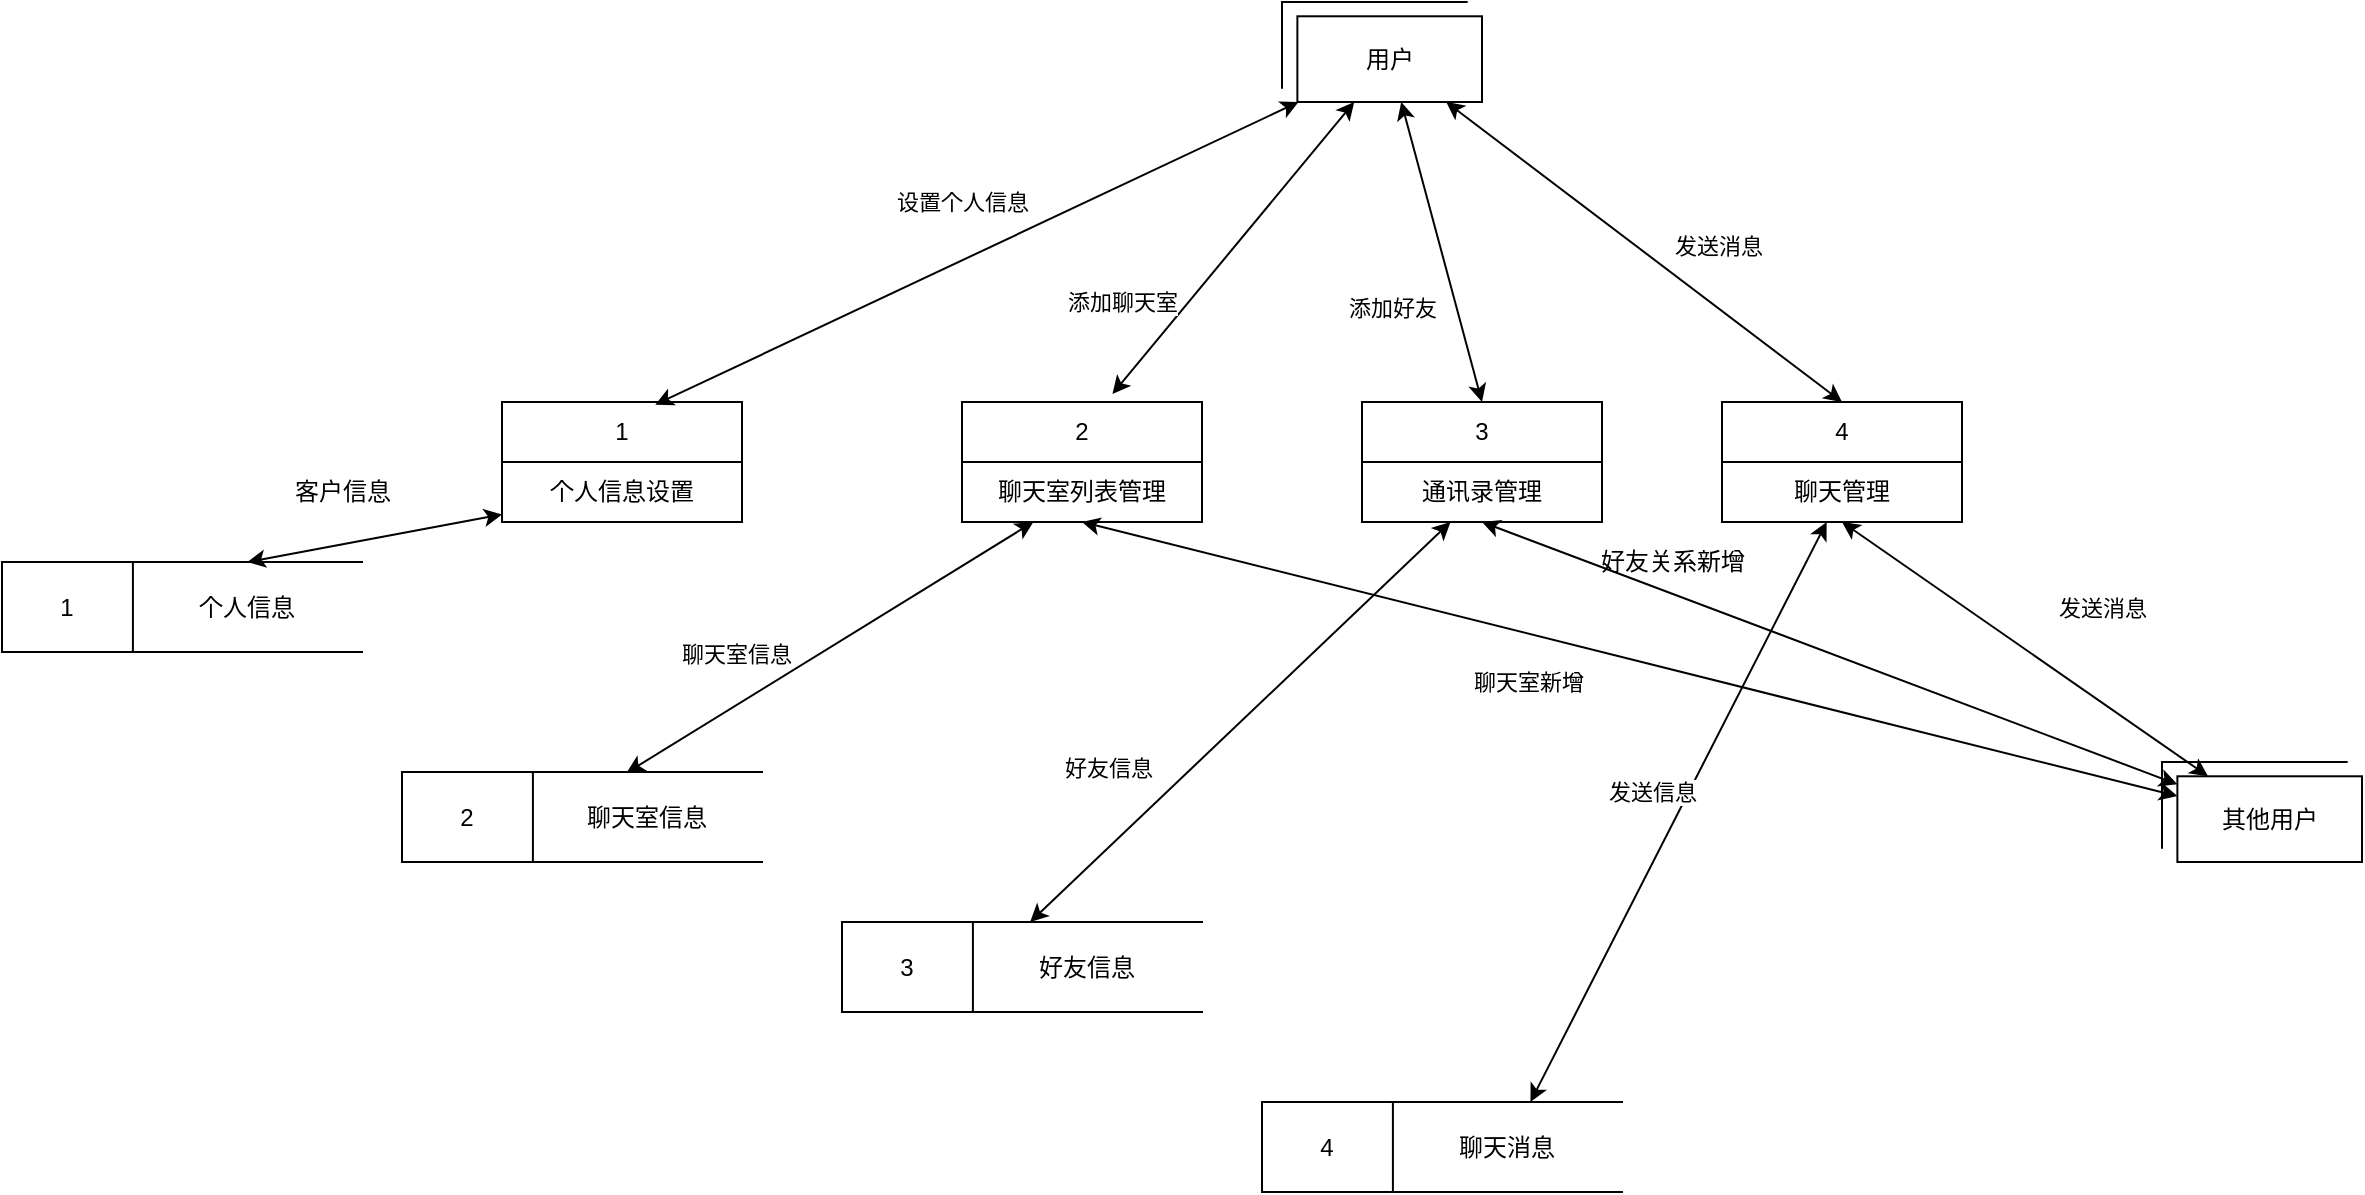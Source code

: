 <mxfile>
    <diagram id="wGf1ILY90YyGVLBexA6e" name="第 1 页">
        <mxGraphModel dx="2443" dy="974" grid="1" gridSize="10" guides="1" tooltips="1" connect="1" arrows="1" fold="1" page="1" pageScale="1" pageWidth="827" pageHeight="1169" math="0" shadow="0">
            <root>
                <mxCell id="0"/>
                <mxCell id="1" parent="0"/>
                <mxCell id="244" value="" style="group" vertex="1" connectable="0" parent="1">
                    <mxGeometry x="470" y="330" width="100" height="50" as="geometry"/>
                </mxCell>
                <mxCell id="245" value="" style="shape=partialRectangle;whiteSpace=wrap;html=1;bottom=0;right=0;fillColor=none;" vertex="1" parent="244">
                    <mxGeometry width="92.308" height="42.857" as="geometry"/>
                </mxCell>
                <mxCell id="246" value="用户" style="whiteSpace=wrap;html=1;" vertex="1" parent="244">
                    <mxGeometry x="7.692" y="7.143" width="92.308" height="42.857" as="geometry"/>
                </mxCell>
                <mxCell id="254" value="" style="group" vertex="1" connectable="0" parent="1">
                    <mxGeometry x="310" y="530" width="120" height="60" as="geometry"/>
                </mxCell>
                <mxCell id="255" value="2" style="whiteSpace=wrap;html=1;" vertex="1" parent="254">
                    <mxGeometry width="120.0" height="30" as="geometry"/>
                </mxCell>
                <mxCell id="256" value="聊天室列表管理" style="whiteSpace=wrap;html=1;" vertex="1" parent="254">
                    <mxGeometry y="30" width="120.0" height="30" as="geometry"/>
                </mxCell>
                <mxCell id="270" value="" style="group" vertex="1" connectable="0" parent="1">
                    <mxGeometry x="510" y="530" width="120" height="60" as="geometry"/>
                </mxCell>
                <mxCell id="271" value="3" style="whiteSpace=wrap;html=1;" vertex="1" parent="270">
                    <mxGeometry width="120.0" height="30" as="geometry"/>
                </mxCell>
                <mxCell id="272" value="通讯录管理" style="whiteSpace=wrap;html=1;" vertex="1" parent="270">
                    <mxGeometry y="30" width="120.0" height="30" as="geometry"/>
                </mxCell>
                <mxCell id="273" value="" style="group" vertex="1" connectable="0" parent="1">
                    <mxGeometry x="80" y="530" width="120" height="60" as="geometry"/>
                </mxCell>
                <mxCell id="274" value="1" style="whiteSpace=wrap;html=1;" vertex="1" parent="273">
                    <mxGeometry width="120.0" height="30" as="geometry"/>
                </mxCell>
                <mxCell id="275" value="&lt;span&gt;个人信息设置&lt;/span&gt;" style="whiteSpace=wrap;html=1;" vertex="1" parent="273">
                    <mxGeometry y="30" width="120.0" height="30" as="geometry"/>
                </mxCell>
                <mxCell id="276" value="" style="group" vertex="1" connectable="0" parent="1">
                    <mxGeometry x="690" y="530" width="120" height="60" as="geometry"/>
                </mxCell>
                <mxCell id="277" value="4" style="whiteSpace=wrap;html=1;" vertex="1" parent="276">
                    <mxGeometry width="120.0" height="30" as="geometry"/>
                </mxCell>
                <mxCell id="278" value="聊天管理" style="whiteSpace=wrap;html=1;" vertex="1" parent="276">
                    <mxGeometry y="30" width="120.0" height="30" as="geometry"/>
                </mxCell>
                <mxCell id="295" value="" style="group" vertex="1" connectable="0" parent="1">
                    <mxGeometry x="910" y="710" width="100" height="50" as="geometry"/>
                </mxCell>
                <mxCell id="296" value="" style="shape=partialRectangle;whiteSpace=wrap;html=1;bottom=0;right=0;fillColor=none;" vertex="1" parent="295">
                    <mxGeometry width="92.308" height="42.857" as="geometry"/>
                </mxCell>
                <mxCell id="297" value="其他用户" style="whiteSpace=wrap;html=1;" vertex="1" parent="295">
                    <mxGeometry x="7.692" y="7.143" width="92.308" height="42.857" as="geometry"/>
                </mxCell>
                <mxCell id="298" value="" style="group" vertex="1" connectable="0" parent="1">
                    <mxGeometry x="-170" y="610" width="180" height="45" as="geometry"/>
                </mxCell>
                <mxCell id="299" value="个人信息" style="shape=partialRectangle;whiteSpace=wrap;html=1;left=0;right=0;fillColor=none;" vertex="1" parent="298">
                    <mxGeometry x="65.455" width="114.545" height="45" as="geometry"/>
                </mxCell>
                <mxCell id="300" value="1" style="rounded=0;whiteSpace=wrap;html=1;" vertex="1" parent="298">
                    <mxGeometry width="65.455" height="45" as="geometry"/>
                </mxCell>
                <mxCell id="301" value="" style="group" vertex="1" connectable="0" parent="1">
                    <mxGeometry x="30" y="715" width="180" height="45" as="geometry"/>
                </mxCell>
                <mxCell id="302" value="聊天室信息" style="shape=partialRectangle;whiteSpace=wrap;html=1;left=0;right=0;fillColor=none;" vertex="1" parent="301">
                    <mxGeometry x="65.455" width="114.545" height="45" as="geometry"/>
                </mxCell>
                <mxCell id="303" value="2" style="rounded=0;whiteSpace=wrap;html=1;" vertex="1" parent="301">
                    <mxGeometry width="65.455" height="45" as="geometry"/>
                </mxCell>
                <mxCell id="304" value="" style="group" vertex="1" connectable="0" parent="1">
                    <mxGeometry x="250" y="790" width="180" height="45" as="geometry"/>
                </mxCell>
                <mxCell id="305" value="好友信息" style="shape=partialRectangle;whiteSpace=wrap;html=1;left=0;right=0;fillColor=none;" vertex="1" parent="304">
                    <mxGeometry x="65.455" width="114.545" height="45" as="geometry"/>
                </mxCell>
                <mxCell id="306" value="3" style="rounded=0;whiteSpace=wrap;html=1;" vertex="1" parent="304">
                    <mxGeometry width="65.455" height="45" as="geometry"/>
                </mxCell>
                <mxCell id="307" value="" style="group" vertex="1" connectable="0" parent="1">
                    <mxGeometry x="460" y="880" width="180" height="45" as="geometry"/>
                </mxCell>
                <mxCell id="308" value="聊天消息" style="shape=partialRectangle;whiteSpace=wrap;html=1;left=0;right=0;fillColor=none;" vertex="1" parent="307">
                    <mxGeometry x="65.455" width="114.545" height="45" as="geometry"/>
                </mxCell>
                <mxCell id="309" value="4" style="rounded=0;whiteSpace=wrap;html=1;" vertex="1" parent="307">
                    <mxGeometry width="65.455" height="45" as="geometry"/>
                </mxCell>
                <mxCell id="311" style="rounded=0;orthogonalLoop=1;jettySize=auto;html=1;entryX=0.5;entryY=0;entryDx=0;entryDy=0;startArrow=classic;startFill=1;" edge="1" parent="1" source="275" target="299">
                    <mxGeometry relative="1" as="geometry"/>
                </mxCell>
                <mxCell id="312" value="客户信息" style="text;html=1;align=center;verticalAlign=middle;resizable=0;points=[];autosize=1;strokeColor=none;" vertex="1" parent="1">
                    <mxGeometry x="-30" y="565" width="60" height="20" as="geometry"/>
                </mxCell>
                <mxCell id="313" style="edgeStyle=none;rounded=0;orthogonalLoop=1;jettySize=auto;html=1;entryX=0.409;entryY=0.009;entryDx=0;entryDy=0;entryPerimeter=0;startArrow=classic;startFill=1;" edge="1" parent="1" source="256" target="302">
                    <mxGeometry relative="1" as="geometry"/>
                </mxCell>
                <mxCell id="314" value="聊天室信息" style="edgeLabel;html=1;align=center;verticalAlign=middle;resizable=0;points=[];" vertex="1" connectable="0" parent="313">
                    <mxGeometry x="0.23" relative="1" as="geometry">
                        <mxPoint x="-24" y="-11" as="offset"/>
                    </mxGeometry>
                </mxCell>
                <mxCell id="315" style="edgeStyle=none;rounded=0;orthogonalLoop=1;jettySize=auto;html=1;entryX=0.25;entryY=0;entryDx=0;entryDy=0;startArrow=classic;startFill=1;" edge="1" parent="1" source="272" target="305">
                    <mxGeometry relative="1" as="geometry"/>
                </mxCell>
                <mxCell id="316" value="好友信息" style="edgeLabel;html=1;align=center;verticalAlign=middle;resizable=0;points=[];" vertex="1" connectable="0" parent="315">
                    <mxGeometry x="0.315" y="-1" relative="1" as="geometry">
                        <mxPoint x="-33" y="-8" as="offset"/>
                    </mxGeometry>
                </mxCell>
                <mxCell id="317" style="edgeStyle=none;rounded=0;orthogonalLoop=1;jettySize=auto;html=1;startArrow=classic;startFill=1;" edge="1" parent="1" source="278" target="308">
                    <mxGeometry relative="1" as="geometry"/>
                </mxCell>
                <mxCell id="318" value="发送信息" style="edgeLabel;html=1;align=center;verticalAlign=middle;resizable=0;points=[];" vertex="1" connectable="0" parent="317">
                    <mxGeometry x="-0.289" y="-4" relative="1" as="geometry">
                        <mxPoint x="-31" y="33" as="offset"/>
                    </mxGeometry>
                </mxCell>
                <mxCell id="319" style="edgeStyle=none;rounded=0;orthogonalLoop=1;jettySize=auto;html=1;entryX=0.639;entryY=0.044;entryDx=0;entryDy=0;entryPerimeter=0;startArrow=classic;startFill=1;" edge="1" parent="1" source="246" target="274">
                    <mxGeometry relative="1" as="geometry"/>
                </mxCell>
                <mxCell id="331" value="设置个人信息" style="edgeLabel;html=1;align=center;verticalAlign=middle;resizable=0;points=[];" vertex="1" connectable="0" parent="319">
                    <mxGeometry x="-0.116" y="-2" relative="1" as="geometry">
                        <mxPoint x="-26" y="-15" as="offset"/>
                    </mxGeometry>
                </mxCell>
                <mxCell id="320" style="edgeStyle=none;rounded=0;orthogonalLoop=1;jettySize=auto;html=1;entryX=0.627;entryY=-0.133;entryDx=0;entryDy=0;entryPerimeter=0;startArrow=classic;startFill=1;" edge="1" parent="1" source="246" target="255">
                    <mxGeometry relative="1" as="geometry"/>
                </mxCell>
                <mxCell id="330" value="添加聊天室" style="edgeLabel;html=1;align=center;verticalAlign=middle;resizable=0;points=[];" vertex="1" connectable="0" parent="320">
                    <mxGeometry x="0.201" y="-1" relative="1" as="geometry">
                        <mxPoint x="-43" y="13" as="offset"/>
                    </mxGeometry>
                </mxCell>
                <mxCell id="321" style="edgeStyle=none;rounded=0;orthogonalLoop=1;jettySize=auto;html=1;entryX=0.5;entryY=0;entryDx=0;entryDy=0;startArrow=classic;startFill=1;" edge="1" parent="1" source="246" target="271">
                    <mxGeometry relative="1" as="geometry"/>
                </mxCell>
                <mxCell id="329" value="添加好友" style="edgeLabel;html=1;align=center;verticalAlign=middle;resizable=0;points=[];" vertex="1" connectable="0" parent="321">
                    <mxGeometry x="0.207" y="-5" relative="1" as="geometry">
                        <mxPoint x="-24" y="11" as="offset"/>
                    </mxGeometry>
                </mxCell>
                <mxCell id="322" value="发送消息" style="edgeStyle=none;rounded=0;orthogonalLoop=1;jettySize=auto;html=1;entryX=0.5;entryY=0;entryDx=0;entryDy=0;startArrow=classic;startFill=1;" edge="1" parent="1" source="246" target="277">
                    <mxGeometry x="0.226" y="25" relative="1" as="geometry">
                        <mxPoint as="offset"/>
                    </mxGeometry>
                </mxCell>
                <mxCell id="323" style="edgeStyle=none;rounded=0;orthogonalLoop=1;jettySize=auto;html=1;entryX=0.5;entryY=1;entryDx=0;entryDy=0;startArrow=classic;startFill=1;" edge="1" parent="1" source="297" target="278">
                    <mxGeometry relative="1" as="geometry"/>
                </mxCell>
                <mxCell id="328" value="发送消息" style="edgeLabel;html=1;align=center;verticalAlign=middle;resizable=0;points=[];" vertex="1" connectable="0" parent="323">
                    <mxGeometry x="-0.079" y="-5" relative="1" as="geometry">
                        <mxPoint x="28" y="-22" as="offset"/>
                    </mxGeometry>
                </mxCell>
                <mxCell id="324" style="edgeStyle=none;rounded=0;orthogonalLoop=1;jettySize=auto;html=1;entryX=0.5;entryY=1;entryDx=0;entryDy=0;startArrow=classic;startFill=1;" edge="1" parent="1" source="297" target="272">
                    <mxGeometry relative="1" as="geometry"/>
                </mxCell>
                <mxCell id="325" style="edgeStyle=none;rounded=0;orthogonalLoop=1;jettySize=auto;html=1;entryX=0.5;entryY=1;entryDx=0;entryDy=0;startArrow=classic;startFill=1;" edge="1" parent="1" source="297" target="256">
                    <mxGeometry relative="1" as="geometry"/>
                </mxCell>
                <mxCell id="326" value="聊天室新增" style="edgeLabel;html=1;align=center;verticalAlign=middle;resizable=0;points=[];" vertex="1" connectable="0" parent="325">
                    <mxGeometry x="0.113" y="5" relative="1" as="geometry">
                        <mxPoint x="-19" y="14" as="offset"/>
                    </mxGeometry>
                </mxCell>
                <mxCell id="327" value="好友关系新增" style="text;html=1;align=center;verticalAlign=middle;resizable=0;points=[];autosize=1;strokeColor=none;" vertex="1" parent="1">
                    <mxGeometry x="620" y="600" width="90" height="20" as="geometry"/>
                </mxCell>
            </root>
        </mxGraphModel>
    </diagram>
</mxfile>